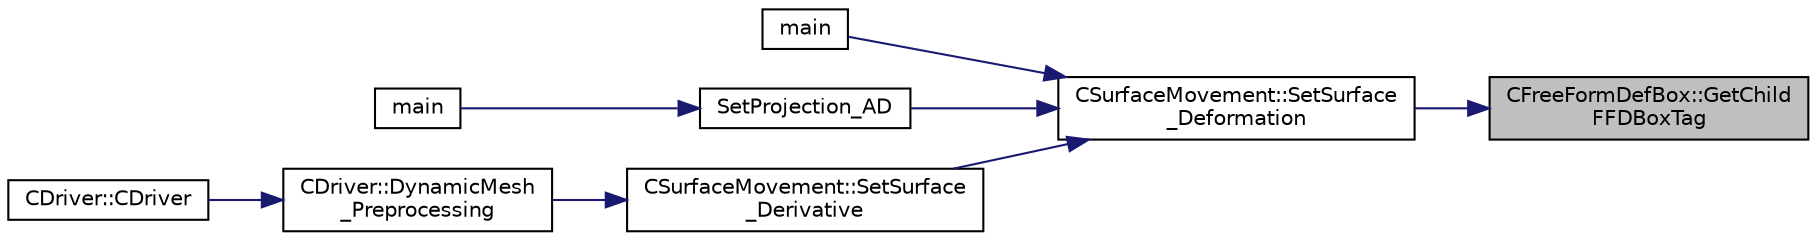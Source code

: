 digraph "CFreeFormDefBox::GetChildFFDBoxTag"
{
 // LATEX_PDF_SIZE
  edge [fontname="Helvetica",fontsize="10",labelfontname="Helvetica",labelfontsize="10"];
  node [fontname="Helvetica",fontsize="10",shape=record];
  rankdir="RL";
  Node1 [label="CFreeFormDefBox::GetChild\lFFDBoxTag",height=0.2,width=0.4,color="black", fillcolor="grey75", style="filled", fontcolor="black",tooltip="Get tag of child FFD box."];
  Node1 -> Node2 [dir="back",color="midnightblue",fontsize="10",style="solid",fontname="Helvetica"];
  Node2 [label="CSurfaceMovement::SetSurface\l_Deformation",height=0.2,width=0.4,color="black", fillcolor="white", style="filled",URL="$classCSurfaceMovement.html#af8da279141f7e64121f3d15019fee45e",tooltip="Set the surface/boundary deformation."];
  Node2 -> Node3 [dir="back",color="midnightblue",fontsize="10",style="solid",fontname="Helvetica"];
  Node3 [label="main",height=0.2,width=0.4,color="black", fillcolor="white", style="filled",URL="$SU2__DEF_8cpp.html#a0ddf1224851353fc92bfbff6f499fa97",tooltip=" "];
  Node2 -> Node4 [dir="back",color="midnightblue",fontsize="10",style="solid",fontname="Helvetica"];
  Node4 [label="SetProjection_AD",height=0.2,width=0.4,color="black", fillcolor="white", style="filled",URL="$SU2__DOT_8cpp.html#a3fceed882e8eb3d6796c8e8396af7d87",tooltip="Projection of the surface sensitivity using algorithmic differentiation (AD)."];
  Node4 -> Node5 [dir="back",color="midnightblue",fontsize="10",style="solid",fontname="Helvetica"];
  Node5 [label="main",height=0.2,width=0.4,color="black", fillcolor="white", style="filled",URL="$SU2__DOT_8cpp.html#a0ddf1224851353fc92bfbff6f499fa97",tooltip=" "];
  Node2 -> Node6 [dir="back",color="midnightblue",fontsize="10",style="solid",fontname="Helvetica"];
  Node6 [label="CSurfaceMovement::SetSurface\l_Derivative",height=0.2,width=0.4,color="black", fillcolor="white", style="filled",URL="$classCSurfaceMovement.html#af6aac73d04565bf6e9b81305b66e97e7",tooltip="Set derivatives of the surface/boundary deformation."];
  Node6 -> Node7 [dir="back",color="midnightblue",fontsize="10",style="solid",fontname="Helvetica"];
  Node7 [label="CDriver::DynamicMesh\l_Preprocessing",height=0.2,width=0.4,color="black", fillcolor="white", style="filled",URL="$classCDriver.html#ab130423a20d43ddd4eb0d9cde51c2708",tooltip="GridMovement_Preprocessing."];
  Node7 -> Node8 [dir="back",color="midnightblue",fontsize="10",style="solid",fontname="Helvetica"];
  Node8 [label="CDriver::CDriver",height=0.2,width=0.4,color="black", fillcolor="white", style="filled",URL="$classCDriver.html#a3fca4a013a6efa9bbb38fe78a86b5f3d",tooltip="Constructor of the class."];
}
